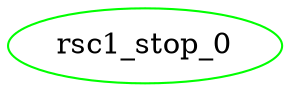digraph "g" {
	size = "30,30"
"rsc1_stop_0" [ tooltip="node1" color="green" fontcolor="black" ]
"rsc1_stop_0" [ tooltip="node2" color="green" fontcolor="black" ]
}
